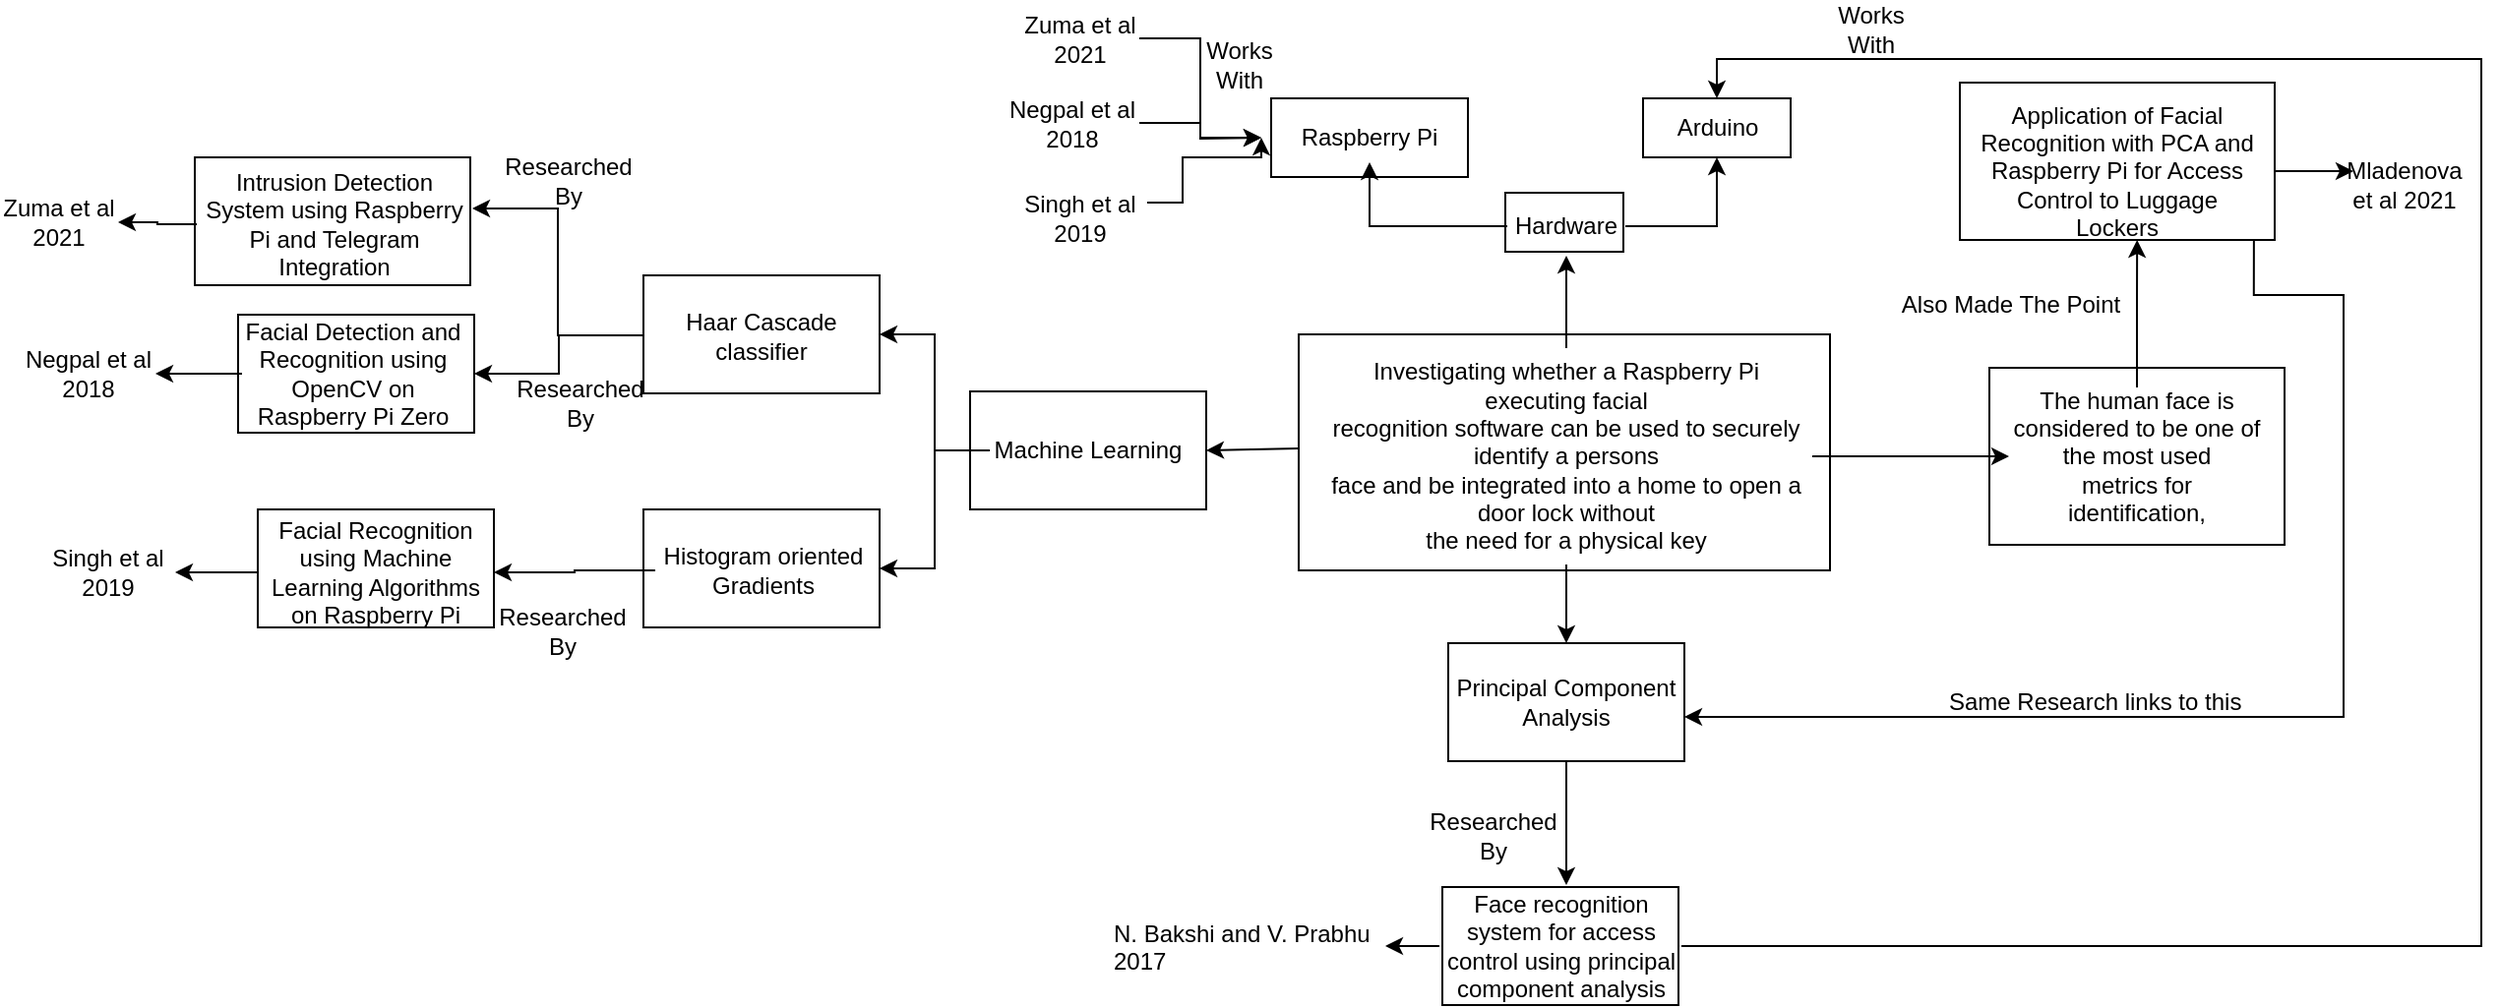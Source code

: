 <mxfile version="21.2.8" type="device">
  <diagram name="Page-1" id="DUg90cqWAYlT8O8Vis49">
    <mxGraphModel dx="2023" dy="1857" grid="1" gridSize="10" guides="1" tooltips="1" connect="1" arrows="1" fold="1" page="1" pageScale="1" pageWidth="827" pageHeight="1169" math="0" shadow="0">
      <root>
        <mxCell id="0" />
        <mxCell id="1" parent="0" />
        <mxCell id="V3ZstoWCX6sCoRPmOgHJ-3" value="" style="group" vertex="1" connectable="0" parent="1">
          <mxGeometry x="259" y="160" width="270" height="120" as="geometry" />
        </mxCell>
        <mxCell id="V3ZstoWCX6sCoRPmOgHJ-1" value="" style="rounded=0;whiteSpace=wrap;html=1;" vertex="1" parent="V3ZstoWCX6sCoRPmOgHJ-3">
          <mxGeometry width="270" height="120" as="geometry" />
        </mxCell>
        <mxCell id="V3ZstoWCX6sCoRPmOgHJ-2" value="Investigating whether a Raspberry Pi executing facial &lt;br/&gt;recognition software can be used to securely identify a persons &lt;br/&gt;face and be integrated into a home to open a door lock without &lt;br/&gt;the need for a physical key" style="text;html=1;strokeColor=none;fillColor=none;align=center;verticalAlign=middle;whiteSpace=wrap;rounded=0;" vertex="1" parent="V3ZstoWCX6sCoRPmOgHJ-3">
          <mxGeometry x="11" y="7" width="250" height="110" as="geometry" />
        </mxCell>
        <mxCell id="V3ZstoWCX6sCoRPmOgHJ-8" value="" style="group" vertex="1" connectable="0" parent="1">
          <mxGeometry x="595" y="32" width="160" height="80" as="geometry" />
        </mxCell>
        <mxCell id="V3ZstoWCX6sCoRPmOgHJ-7" value="" style="rounded=0;whiteSpace=wrap;html=1;" vertex="1" parent="V3ZstoWCX6sCoRPmOgHJ-8">
          <mxGeometry width="160" height="80" as="geometry" />
        </mxCell>
        <mxCell id="V3ZstoWCX6sCoRPmOgHJ-6" value="Application of Facial Recognition with PCA and&lt;br&gt;Raspberry Pi for Access Control to Luggage&lt;br&gt;Lockers" style="text;html=1;strokeColor=none;fillColor=none;align=center;verticalAlign=middle;whiteSpace=wrap;rounded=0;" vertex="1" parent="V3ZstoWCX6sCoRPmOgHJ-8">
          <mxGeometry y="40" width="160" height="10" as="geometry" />
        </mxCell>
        <mxCell id="V3ZstoWCX6sCoRPmOgHJ-9" value="" style="group" vertex="1" connectable="0" parent="1">
          <mxGeometry x="610" y="177" width="150" height="90" as="geometry" />
        </mxCell>
        <mxCell id="V3ZstoWCX6sCoRPmOgHJ-4" value="" style="rounded=0;whiteSpace=wrap;html=1;" vertex="1" parent="V3ZstoWCX6sCoRPmOgHJ-9">
          <mxGeometry width="150" height="90" as="geometry" />
        </mxCell>
        <mxCell id="V3ZstoWCX6sCoRPmOgHJ-5" value="The human face is considered to be one of the most used&lt;br/&gt;metrics for identification," style="text;html=1;strokeColor=none;fillColor=none;align=center;verticalAlign=middle;whiteSpace=wrap;rounded=0;" vertex="1" parent="V3ZstoWCX6sCoRPmOgHJ-9">
          <mxGeometry x="10" y="10" width="130" height="70" as="geometry" />
        </mxCell>
        <mxCell id="V3ZstoWCX6sCoRPmOgHJ-10" value="" style="edgeStyle=orthogonalEdgeStyle;rounded=0;orthogonalLoop=1;jettySize=auto;html=1;" edge="1" parent="1" source="V3ZstoWCX6sCoRPmOgHJ-2" target="V3ZstoWCX6sCoRPmOgHJ-5">
          <mxGeometry relative="1" as="geometry" />
        </mxCell>
        <mxCell id="V3ZstoWCX6sCoRPmOgHJ-11" style="edgeStyle=orthogonalEdgeStyle;rounded=0;orthogonalLoop=1;jettySize=auto;html=1;entryX=0.563;entryY=1;entryDx=0;entryDy=0;entryPerimeter=0;" edge="1" parent="1" source="V3ZstoWCX6sCoRPmOgHJ-5" target="V3ZstoWCX6sCoRPmOgHJ-7">
          <mxGeometry relative="1" as="geometry" />
        </mxCell>
        <mxCell id="V3ZstoWCX6sCoRPmOgHJ-12" value="Also Made The Point" style="text;html=1;strokeColor=none;fillColor=none;align=center;verticalAlign=middle;whiteSpace=wrap;rounded=0;" vertex="1" parent="1">
          <mxGeometry x="561" y="130" width="120" height="30" as="geometry" />
        </mxCell>
        <mxCell id="V3ZstoWCX6sCoRPmOgHJ-14" style="edgeStyle=orthogonalEdgeStyle;rounded=0;orthogonalLoop=1;jettySize=auto;html=1;entryX=0;entryY=0.5;entryDx=0;entryDy=0;" edge="1" parent="1" source="V3ZstoWCX6sCoRPmOgHJ-6" target="V3ZstoWCX6sCoRPmOgHJ-13">
          <mxGeometry relative="1" as="geometry" />
        </mxCell>
        <mxCell id="V3ZstoWCX6sCoRPmOgHJ-13" value="&lt;br&gt;Mladenova&lt;br&gt;et al 2021" style="text;html=1;strokeColor=none;fillColor=none;align=center;verticalAlign=middle;whiteSpace=wrap;rounded=0;" vertex="1" parent="1">
          <mxGeometry x="795" y="69.5" width="52" height="15" as="geometry" />
        </mxCell>
        <mxCell id="V3ZstoWCX6sCoRPmOgHJ-18" value="" style="group" vertex="1" connectable="0" parent="1">
          <mxGeometry x="92" y="189" width="120" height="60" as="geometry" />
        </mxCell>
        <mxCell id="V3ZstoWCX6sCoRPmOgHJ-15" value="" style="rounded=0;whiteSpace=wrap;html=1;container=0;" vertex="1" parent="V3ZstoWCX6sCoRPmOgHJ-18">
          <mxGeometry width="120" height="60" as="geometry" />
        </mxCell>
        <mxCell id="V3ZstoWCX6sCoRPmOgHJ-16" value="Machine Learning" style="text;html=1;strokeColor=none;fillColor=none;align=center;verticalAlign=middle;whiteSpace=wrap;rounded=0;container=0;" vertex="1" parent="V3ZstoWCX6sCoRPmOgHJ-18">
          <mxGeometry x="10" y="18.5" width="100" height="23" as="geometry" />
        </mxCell>
        <mxCell id="V3ZstoWCX6sCoRPmOgHJ-20" style="edgeStyle=orthogonalEdgeStyle;rounded=0;orthogonalLoop=1;jettySize=auto;html=1;exitX=0;exitY=0.5;exitDx=0;exitDy=0;entryX=1;entryY=0.5;entryDx=0;entryDy=0;" edge="1" parent="1" target="V3ZstoWCX6sCoRPmOgHJ-15">
          <mxGeometry relative="1" as="geometry">
            <mxPoint x="259" y="218.0" as="sourcePoint" />
          </mxGeometry>
        </mxCell>
        <mxCell id="V3ZstoWCX6sCoRPmOgHJ-23" value="" style="edgeStyle=orthogonalEdgeStyle;rounded=0;orthogonalLoop=1;jettySize=auto;html=1;entryX=0.5;entryY=0;entryDx=0;entryDy=0;" edge="1" parent="1" source="V3ZstoWCX6sCoRPmOgHJ-2" target="V3ZstoWCX6sCoRPmOgHJ-21">
          <mxGeometry relative="1" as="geometry" />
        </mxCell>
        <mxCell id="V3ZstoWCX6sCoRPmOgHJ-24" value="" style="group" vertex="1" connectable="0" parent="1">
          <mxGeometry x="335" y="317" width="120" height="60" as="geometry" />
        </mxCell>
        <mxCell id="V3ZstoWCX6sCoRPmOgHJ-21" value="" style="rounded=0;whiteSpace=wrap;html=1;" vertex="1" parent="V3ZstoWCX6sCoRPmOgHJ-24">
          <mxGeometry width="120" height="60" as="geometry" />
        </mxCell>
        <mxCell id="V3ZstoWCX6sCoRPmOgHJ-22" value="Principal Component Analysis" style="text;html=1;strokeColor=none;fillColor=none;align=center;verticalAlign=middle;whiteSpace=wrap;rounded=0;" vertex="1" parent="V3ZstoWCX6sCoRPmOgHJ-24">
          <mxGeometry y="15" width="120" height="30" as="geometry" />
        </mxCell>
        <mxCell id="V3ZstoWCX6sCoRPmOgHJ-25" style="edgeStyle=orthogonalEdgeStyle;rounded=0;orthogonalLoop=1;jettySize=auto;html=1;entryX=1;entryY=0.75;entryDx=0;entryDy=0;exitX=0.934;exitY=1.002;exitDx=0;exitDy=0;exitPerimeter=0;" edge="1" parent="1" source="V3ZstoWCX6sCoRPmOgHJ-7" target="V3ZstoWCX6sCoRPmOgHJ-22">
          <mxGeometry relative="1" as="geometry">
            <mxPoint x="940" y="150" as="sourcePoint" />
            <Array as="points">
              <mxPoint x="744" y="140" />
              <mxPoint x="790" y="140" />
              <mxPoint x="790" y="355" />
            </Array>
          </mxGeometry>
        </mxCell>
        <mxCell id="V3ZstoWCX6sCoRPmOgHJ-26" value="Same Research links to this&amp;nbsp;" style="text;html=1;strokeColor=none;fillColor=none;align=center;verticalAlign=middle;whiteSpace=wrap;rounded=0;" vertex="1" parent="1">
          <mxGeometry x="588" y="339" width="155" height="15" as="geometry" />
        </mxCell>
        <mxCell id="V3ZstoWCX6sCoRPmOgHJ-28" value="" style="rounded=0;whiteSpace=wrap;html=1;" vertex="1" parent="1">
          <mxGeometry x="-74" y="249" width="120" height="60" as="geometry" />
        </mxCell>
        <mxCell id="V3ZstoWCX6sCoRPmOgHJ-29" style="edgeStyle=orthogonalEdgeStyle;rounded=0;orthogonalLoop=1;jettySize=auto;html=1;entryX=1;entryY=0.5;entryDx=0;entryDy=0;" edge="1" parent="1" source="V3ZstoWCX6sCoRPmOgHJ-16" target="V3ZstoWCX6sCoRPmOgHJ-27">
          <mxGeometry relative="1" as="geometry" />
        </mxCell>
        <mxCell id="V3ZstoWCX6sCoRPmOgHJ-30" style="edgeStyle=orthogonalEdgeStyle;rounded=0;orthogonalLoop=1;jettySize=auto;html=1;entryX=1;entryY=0.5;entryDx=0;entryDy=0;" edge="1" parent="1" source="V3ZstoWCX6sCoRPmOgHJ-16" target="V3ZstoWCX6sCoRPmOgHJ-28">
          <mxGeometry relative="1" as="geometry" />
        </mxCell>
        <mxCell id="V3ZstoWCX6sCoRPmOgHJ-32" value="" style="group" vertex="1" connectable="0" parent="1">
          <mxGeometry x="-74" y="130" width="120" height="60" as="geometry" />
        </mxCell>
        <mxCell id="V3ZstoWCX6sCoRPmOgHJ-27" value="" style="rounded=0;whiteSpace=wrap;html=1;" vertex="1" parent="V3ZstoWCX6sCoRPmOgHJ-32">
          <mxGeometry width="120" height="60" as="geometry" />
        </mxCell>
        <mxCell id="V3ZstoWCX6sCoRPmOgHJ-31" value="Haar Cascade classifier" style="text;html=1;strokeColor=none;fillColor=none;align=center;verticalAlign=middle;whiteSpace=wrap;rounded=0;" vertex="1" parent="V3ZstoWCX6sCoRPmOgHJ-32">
          <mxGeometry y="1" width="120" height="59" as="geometry" />
        </mxCell>
        <mxCell id="V3ZstoWCX6sCoRPmOgHJ-69" style="edgeStyle=orthogonalEdgeStyle;rounded=0;orthogonalLoop=1;jettySize=auto;html=1;entryX=1;entryY=0.5;entryDx=0;entryDy=0;" edge="1" parent="1" source="V3ZstoWCX6sCoRPmOgHJ-33" target="V3ZstoWCX6sCoRPmOgHJ-52">
          <mxGeometry relative="1" as="geometry" />
        </mxCell>
        <mxCell id="V3ZstoWCX6sCoRPmOgHJ-33" value="Histogram oriented Gradients" style="text;html=1;strokeColor=none;fillColor=none;align=center;verticalAlign=middle;whiteSpace=wrap;rounded=0;" vertex="1" parent="1">
          <mxGeometry x="-68" y="260" width="110" height="40" as="geometry" />
        </mxCell>
        <mxCell id="V3ZstoWCX6sCoRPmOgHJ-36" value="" style="group" vertex="1" connectable="0" parent="1">
          <mxGeometry x="364" y="88" width="61" height="32" as="geometry" />
        </mxCell>
        <mxCell id="V3ZstoWCX6sCoRPmOgHJ-34" value="" style="rounded=0;whiteSpace=wrap;html=1;" vertex="1" parent="V3ZstoWCX6sCoRPmOgHJ-36">
          <mxGeometry width="60" height="30" as="geometry" />
        </mxCell>
        <mxCell id="V3ZstoWCX6sCoRPmOgHJ-35" value="Hardware" style="text;html=1;strokeColor=none;fillColor=none;align=center;verticalAlign=middle;whiteSpace=wrap;rounded=0;" vertex="1" parent="V3ZstoWCX6sCoRPmOgHJ-36">
          <mxGeometry x="1" y="2" width="60" height="30" as="geometry" />
        </mxCell>
        <mxCell id="V3ZstoWCX6sCoRPmOgHJ-37" value="" style="edgeStyle=orthogonalEdgeStyle;rounded=0;orthogonalLoop=1;jettySize=auto;html=1;" edge="1" parent="1" source="V3ZstoWCX6sCoRPmOgHJ-2" target="V3ZstoWCX6sCoRPmOgHJ-35">
          <mxGeometry relative="1" as="geometry" />
        </mxCell>
        <mxCell id="V3ZstoWCX6sCoRPmOgHJ-41" value="" style="group" vertex="1" connectable="0" parent="1">
          <mxGeometry x="240" y="40" width="110" height="40" as="geometry" />
        </mxCell>
        <mxCell id="V3ZstoWCX6sCoRPmOgHJ-38" value="" style="rounded=0;whiteSpace=wrap;html=1;" vertex="1" parent="V3ZstoWCX6sCoRPmOgHJ-41">
          <mxGeometry x="5" width="100" height="40" as="geometry" />
        </mxCell>
        <mxCell id="V3ZstoWCX6sCoRPmOgHJ-40" value="Raspberry Pi" style="text;html=1;strokeColor=none;fillColor=none;align=center;verticalAlign=middle;whiteSpace=wrap;rounded=0;" vertex="1" parent="V3ZstoWCX6sCoRPmOgHJ-41">
          <mxGeometry y="7.5" width="110" height="25" as="geometry" />
        </mxCell>
        <mxCell id="V3ZstoWCX6sCoRPmOgHJ-42" style="edgeStyle=orthogonalEdgeStyle;rounded=0;orthogonalLoop=1;jettySize=auto;html=1;" edge="1" parent="1" source="V3ZstoWCX6sCoRPmOgHJ-35" target="V3ZstoWCX6sCoRPmOgHJ-40">
          <mxGeometry relative="1" as="geometry" />
        </mxCell>
        <mxCell id="V3ZstoWCX6sCoRPmOgHJ-44" style="edgeStyle=orthogonalEdgeStyle;rounded=0;orthogonalLoop=1;jettySize=auto;html=1;" edge="1" parent="1" source="V3ZstoWCX6sCoRPmOgHJ-35" target="V3ZstoWCX6sCoRPmOgHJ-39">
          <mxGeometry relative="1" as="geometry" />
        </mxCell>
        <mxCell id="V3ZstoWCX6sCoRPmOgHJ-45" value="" style="group;movable=1;resizable=1;rotatable=1;deletable=1;editable=1;locked=0;connectable=1;" vertex="1" connectable="0" parent="1">
          <mxGeometry x="434" y="40" width="75" height="30" as="geometry" />
        </mxCell>
        <mxCell id="V3ZstoWCX6sCoRPmOgHJ-39" value="" style="rounded=0;whiteSpace=wrap;html=1;" vertex="1" parent="V3ZstoWCX6sCoRPmOgHJ-45">
          <mxGeometry width="75" height="30" as="geometry" />
        </mxCell>
        <mxCell id="V3ZstoWCX6sCoRPmOgHJ-43" value="Arduino" style="text;html=1;strokeColor=none;fillColor=none;align=center;verticalAlign=middle;whiteSpace=wrap;rounded=0;" vertex="1" parent="V3ZstoWCX6sCoRPmOgHJ-45">
          <mxGeometry x="7.5" width="60" height="30" as="geometry" />
        </mxCell>
        <mxCell id="V3ZstoWCX6sCoRPmOgHJ-47" value="" style="rounded=0;whiteSpace=wrap;html=1;" vertex="1" parent="1">
          <mxGeometry x="-270" y="249" width="120" height="60" as="geometry" />
        </mxCell>
        <mxCell id="V3ZstoWCX6sCoRPmOgHJ-48" value="" style="rounded=0;whiteSpace=wrap;html=1;" vertex="1" parent="1">
          <mxGeometry x="-280" y="150" width="120" height="60" as="geometry" />
        </mxCell>
        <mxCell id="V3ZstoWCX6sCoRPmOgHJ-49" value="" style="rounded=0;whiteSpace=wrap;html=1;" vertex="1" parent="1">
          <mxGeometry x="332" y="441" width="120" height="60" as="geometry" />
        </mxCell>
        <mxCell id="V3ZstoWCX6sCoRPmOgHJ-51" value="" style="group" vertex="1" connectable="0" parent="1">
          <mxGeometry x="-302" y="70" width="142" height="65" as="geometry" />
        </mxCell>
        <mxCell id="V3ZstoWCX6sCoRPmOgHJ-46" value="" style="rounded=0;whiteSpace=wrap;html=1;" vertex="1" parent="V3ZstoWCX6sCoRPmOgHJ-51">
          <mxGeometry width="140" height="65" as="geometry" />
        </mxCell>
        <mxCell id="V3ZstoWCX6sCoRPmOgHJ-50" value="Intrusion Detection System using Raspberry Pi and Telegram Integration" style="text;html=1;strokeColor=none;fillColor=none;align=center;verticalAlign=middle;whiteSpace=wrap;rounded=0;" vertex="1" parent="V3ZstoWCX6sCoRPmOgHJ-51">
          <mxGeometry x="1" y="18" width="140" height="32" as="geometry" />
        </mxCell>
        <mxCell id="V3ZstoWCX6sCoRPmOgHJ-56" value="" style="edgeStyle=orthogonalEdgeStyle;rounded=0;orthogonalLoop=1;jettySize=auto;html=1;" edge="1" parent="1" source="V3ZstoWCX6sCoRPmOgHJ-52" target="V3ZstoWCX6sCoRPmOgHJ-53">
          <mxGeometry relative="1" as="geometry" />
        </mxCell>
        <mxCell id="V3ZstoWCX6sCoRPmOgHJ-52" value="Facial Recognition using Machine Learning Algorithms on Raspberry Pi" style="text;html=1;strokeColor=none;fillColor=none;align=center;verticalAlign=middle;whiteSpace=wrap;rounded=0;" vertex="1" parent="1">
          <mxGeometry x="-270" y="250" width="120" height="62" as="geometry" />
        </mxCell>
        <mxCell id="V3ZstoWCX6sCoRPmOgHJ-53" value="Singh et al 2019" style="text;html=1;strokeColor=none;fillColor=none;align=center;verticalAlign=middle;whiteSpace=wrap;rounded=0;" vertex="1" parent="1">
          <mxGeometry x="-380" y="266" width="68" height="30" as="geometry" />
        </mxCell>
        <mxCell id="V3ZstoWCX6sCoRPmOgHJ-54" value="Zuma et al 2021" style="text;html=1;strokeColor=none;fillColor=none;align=center;verticalAlign=middle;whiteSpace=wrap;rounded=0;" vertex="1" parent="1">
          <mxGeometry x="-401" y="88" width="60" height="30" as="geometry" />
        </mxCell>
        <mxCell id="V3ZstoWCX6sCoRPmOgHJ-55" value="" style="edgeStyle=orthogonalEdgeStyle;rounded=0;orthogonalLoop=1;jettySize=auto;html=1;" edge="1" parent="1" source="V3ZstoWCX6sCoRPmOgHJ-50" target="V3ZstoWCX6sCoRPmOgHJ-54">
          <mxGeometry relative="1" as="geometry" />
        </mxCell>
        <mxCell id="V3ZstoWCX6sCoRPmOgHJ-60" value="" style="edgeStyle=orthogonalEdgeStyle;rounded=0;orthogonalLoop=1;jettySize=auto;html=1;" edge="1" parent="1" source="V3ZstoWCX6sCoRPmOgHJ-57" target="V3ZstoWCX6sCoRPmOgHJ-58">
          <mxGeometry relative="1" as="geometry" />
        </mxCell>
        <mxCell id="V3ZstoWCX6sCoRPmOgHJ-57" value="Facial Detection and Recognition using OpenCV on Raspberry Pi Zero" style="text;html=1;strokeColor=none;fillColor=none;align=center;verticalAlign=middle;whiteSpace=wrap;rounded=0;" vertex="1" parent="1">
          <mxGeometry x="-278" y="170" width="113" height="20" as="geometry" />
        </mxCell>
        <mxCell id="V3ZstoWCX6sCoRPmOgHJ-58" value="Negpal et al 2018" style="text;html=1;strokeColor=none;fillColor=none;align=center;verticalAlign=middle;whiteSpace=wrap;rounded=0;" vertex="1" parent="1">
          <mxGeometry x="-390" y="165" width="68" height="30" as="geometry" />
        </mxCell>
        <mxCell id="V3ZstoWCX6sCoRPmOgHJ-64" value="" style="edgeStyle=orthogonalEdgeStyle;rounded=0;orthogonalLoop=1;jettySize=auto;html=1;" edge="1" parent="1" source="V3ZstoWCX6sCoRPmOgHJ-61" target="V3ZstoWCX6sCoRPmOgHJ-63">
          <mxGeometry relative="1" as="geometry" />
        </mxCell>
        <mxCell id="V3ZstoWCX6sCoRPmOgHJ-76" style="edgeStyle=orthogonalEdgeStyle;rounded=0;orthogonalLoop=1;jettySize=auto;html=1;entryX=0.5;entryY=0;entryDx=0;entryDy=0;" edge="1" parent="1" source="V3ZstoWCX6sCoRPmOgHJ-61" target="V3ZstoWCX6sCoRPmOgHJ-43">
          <mxGeometry relative="1" as="geometry">
            <Array as="points">
              <mxPoint x="860" y="471" />
              <mxPoint x="860" y="20" />
              <mxPoint x="472" y="20" />
            </Array>
          </mxGeometry>
        </mxCell>
        <mxCell id="V3ZstoWCX6sCoRPmOgHJ-61" value="Face recognition system for access control using principal component analysis" style="text;html=1;strokeColor=none;fillColor=none;align=center;verticalAlign=middle;whiteSpace=wrap;rounded=0;" vertex="1" parent="1">
          <mxGeometry x="330.5" y="454.5" width="123" height="33" as="geometry" />
        </mxCell>
        <mxCell id="V3ZstoWCX6sCoRPmOgHJ-63" value="N. Bakshi and V. Prabhu 2017" style="text;whiteSpace=wrap;html=1;" vertex="1" parent="1">
          <mxGeometry x="163" y="451" width="140" height="40" as="geometry" />
        </mxCell>
        <mxCell id="V3ZstoWCX6sCoRPmOgHJ-65" style="edgeStyle=orthogonalEdgeStyle;rounded=0;orthogonalLoop=1;jettySize=auto;html=1;" edge="1" parent="1" source="V3ZstoWCX6sCoRPmOgHJ-21">
          <mxGeometry relative="1" as="geometry">
            <mxPoint x="395" y="440" as="targetPoint" />
          </mxGeometry>
        </mxCell>
        <mxCell id="V3ZstoWCX6sCoRPmOgHJ-67" value="Researched By" style="text;html=1;strokeColor=none;fillColor=none;align=center;verticalAlign=middle;whiteSpace=wrap;rounded=0;" vertex="1" parent="1">
          <mxGeometry x="320" y="400" width="76" height="30" as="geometry" />
        </mxCell>
        <mxCell id="V3ZstoWCX6sCoRPmOgHJ-70" value="Researched By" style="text;html=1;strokeColor=none;fillColor=none;align=center;verticalAlign=middle;whiteSpace=wrap;rounded=0;" vertex="1" parent="1">
          <mxGeometry x="-144" y="180" width="76" height="30" as="geometry" />
        </mxCell>
        <mxCell id="V3ZstoWCX6sCoRPmOgHJ-71" style="edgeStyle=orthogonalEdgeStyle;rounded=0;orthogonalLoop=1;jettySize=auto;html=1;entryX=1;entryY=0.25;entryDx=0;entryDy=0;" edge="1" parent="1" source="V3ZstoWCX6sCoRPmOgHJ-31" target="V3ZstoWCX6sCoRPmOgHJ-50">
          <mxGeometry relative="1" as="geometry" />
        </mxCell>
        <mxCell id="V3ZstoWCX6sCoRPmOgHJ-72" style="edgeStyle=orthogonalEdgeStyle;rounded=0;orthogonalLoop=1;jettySize=auto;html=1;entryX=1;entryY=0.5;entryDx=0;entryDy=0;" edge="1" parent="1" source="V3ZstoWCX6sCoRPmOgHJ-31" target="V3ZstoWCX6sCoRPmOgHJ-48">
          <mxGeometry relative="1" as="geometry" />
        </mxCell>
        <mxCell id="V3ZstoWCX6sCoRPmOgHJ-73" value="Researched By" style="text;html=1;strokeColor=none;fillColor=none;align=center;verticalAlign=middle;whiteSpace=wrap;rounded=0;" vertex="1" parent="1">
          <mxGeometry x="-150" y="67" width="76" height="30" as="geometry" />
        </mxCell>
        <mxCell id="V3ZstoWCX6sCoRPmOgHJ-75" value="Researched By" style="text;html=1;strokeColor=none;fillColor=none;align=center;verticalAlign=middle;whiteSpace=wrap;rounded=0;" vertex="1" parent="1">
          <mxGeometry x="-153" y="296" width="76" height="30" as="geometry" />
        </mxCell>
        <mxCell id="V3ZstoWCX6sCoRPmOgHJ-82" style="edgeStyle=orthogonalEdgeStyle;rounded=0;orthogonalLoop=1;jettySize=auto;html=1;exitX=1;exitY=0.25;exitDx=0;exitDy=0;" edge="1" parent="1" source="V3ZstoWCX6sCoRPmOgHJ-77">
          <mxGeometry relative="1" as="geometry">
            <mxPoint x="240" y="60" as="targetPoint" />
            <Array as="points">
              <mxPoint x="200" y="93" />
              <mxPoint x="200" y="70" />
              <mxPoint x="240" y="70" />
            </Array>
          </mxGeometry>
        </mxCell>
        <mxCell id="V3ZstoWCX6sCoRPmOgHJ-77" value="Singh et al 2019" style="text;html=1;strokeColor=none;fillColor=none;align=center;verticalAlign=middle;whiteSpace=wrap;rounded=0;" vertex="1" parent="1">
          <mxGeometry x="114" y="85.5" width="68" height="30" as="geometry" />
        </mxCell>
        <mxCell id="V3ZstoWCX6sCoRPmOgHJ-80" style="edgeStyle=orthogonalEdgeStyle;rounded=0;orthogonalLoop=1;jettySize=auto;html=1;entryX=0;entryY=0.5;entryDx=0;entryDy=0;" edge="1" parent="1" source="V3ZstoWCX6sCoRPmOgHJ-78" target="V3ZstoWCX6sCoRPmOgHJ-40">
          <mxGeometry relative="1" as="geometry" />
        </mxCell>
        <mxCell id="V3ZstoWCX6sCoRPmOgHJ-78" value="Zuma et al 2021" style="text;html=1;strokeColor=none;fillColor=none;align=center;verticalAlign=middle;whiteSpace=wrap;rounded=0;" vertex="1" parent="1">
          <mxGeometry x="118" y="-5.5" width="60" height="30" as="geometry" />
        </mxCell>
        <mxCell id="V3ZstoWCX6sCoRPmOgHJ-81" style="edgeStyle=orthogonalEdgeStyle;rounded=0;orthogonalLoop=1;jettySize=auto;html=1;exitX=1;exitY=0.5;exitDx=0;exitDy=0;" edge="1" parent="1" source="V3ZstoWCX6sCoRPmOgHJ-79">
          <mxGeometry relative="1" as="geometry">
            <mxPoint x="240" y="60" as="targetPoint" />
          </mxGeometry>
        </mxCell>
        <mxCell id="V3ZstoWCX6sCoRPmOgHJ-79" value="Negpal et al 2018" style="text;html=1;strokeColor=none;fillColor=none;align=center;verticalAlign=middle;whiteSpace=wrap;rounded=0;" vertex="1" parent="1">
          <mxGeometry x="110" y="37.5" width="68" height="30" as="geometry" />
        </mxCell>
        <mxCell id="V3ZstoWCX6sCoRPmOgHJ-83" value="Works With" style="text;html=1;strokeColor=none;fillColor=none;align=center;verticalAlign=middle;whiteSpace=wrap;rounded=0;" vertex="1" parent="1">
          <mxGeometry x="199" y="7.5" width="60" height="30" as="geometry" />
        </mxCell>
        <mxCell id="V3ZstoWCX6sCoRPmOgHJ-85" value="Works With" style="text;html=1;strokeColor=none;fillColor=none;align=center;verticalAlign=middle;whiteSpace=wrap;rounded=0;" vertex="1" parent="1">
          <mxGeometry x="520" y="-10" width="60" height="30" as="geometry" />
        </mxCell>
      </root>
    </mxGraphModel>
  </diagram>
</mxfile>
